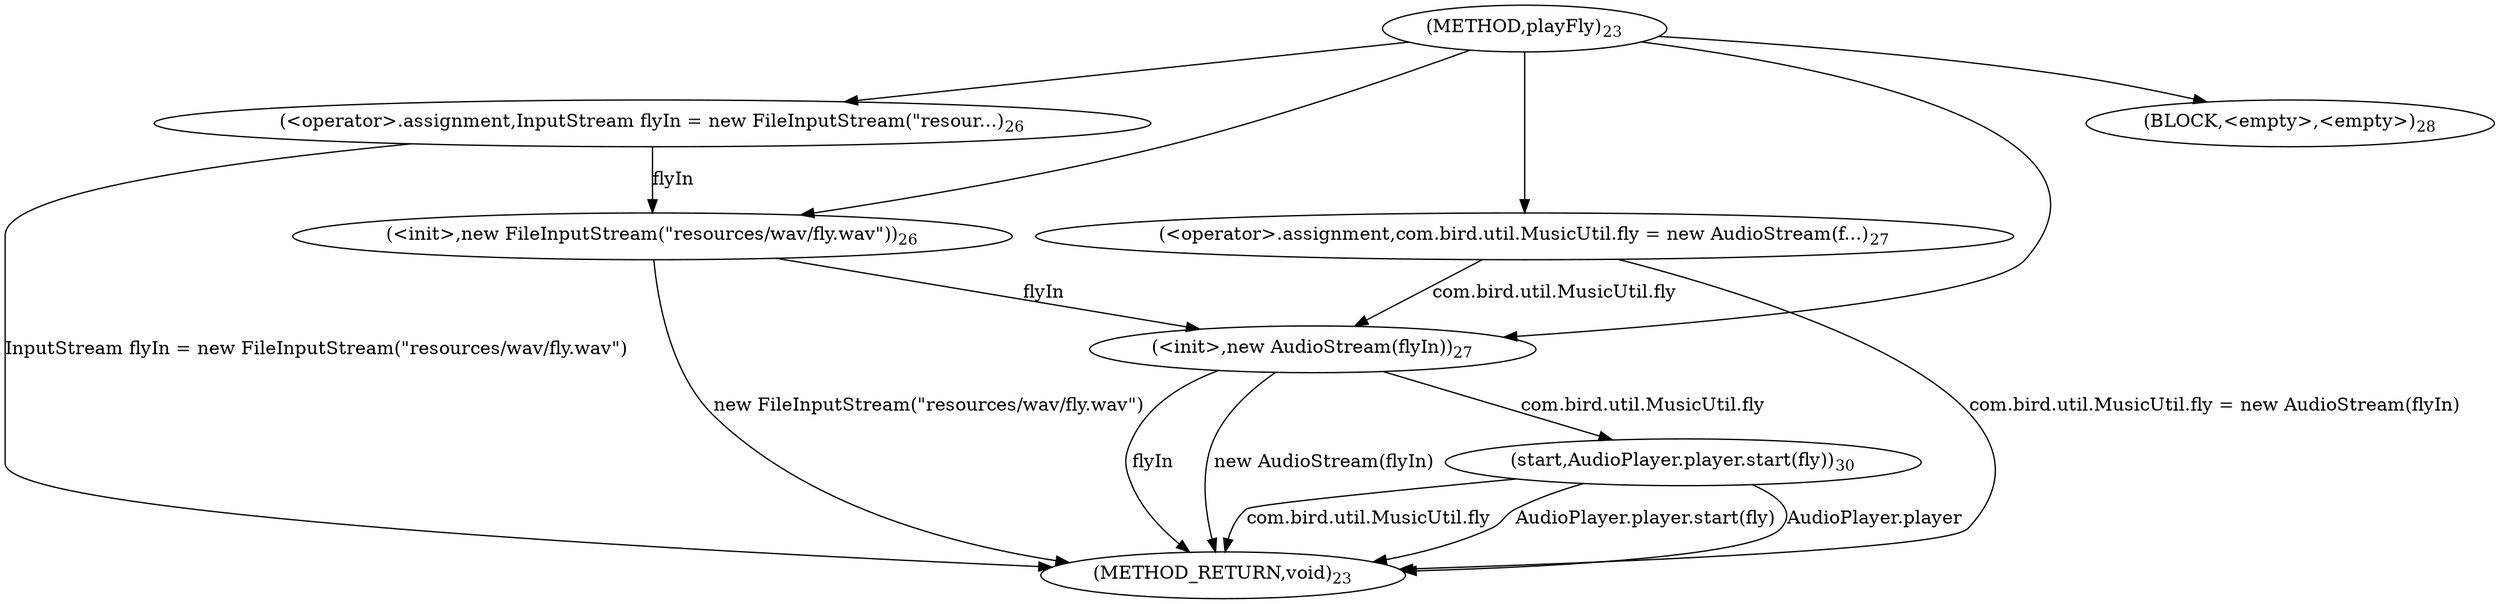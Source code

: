 digraph "playFly" {  
"26" [label = <(METHOD,playFly)<SUB>23</SUB>> ]
"58" [label = <(METHOD_RETURN,void)<SUB>23</SUB>> ]
"49" [label = <(start,AudioPlayer.player.start(fly))<SUB>30</SUB>> ]
"49" [label = <(start,AudioPlayer.player.start(fly))<SUB>30</SUB>> ]
"49" [label = <(start,AudioPlayer.player.start(fly))<SUB>30</SUB>> ]
"31" [label = <(&lt;operator&gt;.assignment,InputStream flyIn = new FileInputStream(&quot;resour...)<SUB>26</SUB>> ]
"34" [label = <(&lt;init&gt;,new FileInputStream(&quot;resources/wav/fly.wav&quot;))<SUB>26</SUB>> ]
"37" [label = <(&lt;operator&gt;.assignment,com.bird.util.MusicUtil.fly = new AudioStream(f...)<SUB>27</SUB>> ]
"42" [label = <(&lt;init&gt;,new AudioStream(flyIn))<SUB>27</SUB>> ]
"48" [label = <(BLOCK,&lt;empty&gt;,&lt;empty&gt;)<SUB>28</SUB>> ]
"31" [label = <(&lt;operator&gt;.assignment,InputStream flyIn = new FileInputStream(&quot;resour...)<SUB>26</SUB>> ]
"31" [label = <(&lt;operator&gt;.assignment,InputStream flyIn = new FileInputStream(&quot;resour...)<SUB>26</SUB>> ]
"34" [label = <(&lt;init&gt;,new FileInputStream(&quot;resources/wav/fly.wav&quot;))<SUB>26</SUB>> ]
"34" [label = <(&lt;init&gt;,new FileInputStream(&quot;resources/wav/fly.wav&quot;))<SUB>26</SUB>> ]
"37" [label = <(&lt;operator&gt;.assignment,com.bird.util.MusicUtil.fly = new AudioStream(f...)<SUB>27</SUB>> ]
"37" [label = <(&lt;operator&gt;.assignment,com.bird.util.MusicUtil.fly = new AudioStream(f...)<SUB>27</SUB>> ]
"42" [label = <(&lt;init&gt;,new AudioStream(flyIn))<SUB>27</SUB>> ]
"42" [label = <(&lt;init&gt;,new AudioStream(flyIn))<SUB>27</SUB>> ]
  "31" -> "58"  [ label = "InputStream flyIn = new FileInputStream(&quot;resources/wav/fly.wav&quot;)"] 
  "34" -> "58"  [ label = "new FileInputStream(&quot;resources/wav/fly.wav&quot;)"] 
  "37" -> "58"  [ label = "com.bird.util.MusicUtil.fly = new AudioStream(flyIn)"] 
  "42" -> "58"  [ label = "flyIn"] 
  "42" -> "58"  [ label = "new AudioStream(flyIn)"] 
  "49" -> "58"  [ label = "AudioPlayer.player"] 
  "49" -> "58"  [ label = "com.bird.util.MusicUtil.fly"] 
  "49" -> "58"  [ label = "AudioPlayer.player.start(fly)"] 
  "42" -> "49"  [ label = "com.bird.util.MusicUtil.fly"] 
  "26" -> "31" 
  "26" -> "37" 
  "26" -> "48" 
  "31" -> "34"  [ label = "flyIn"] 
  "26" -> "34" 
  "37" -> "42"  [ label = "com.bird.util.MusicUtil.fly"] 
  "34" -> "42"  [ label = "flyIn"] 
  "26" -> "42" 
}
